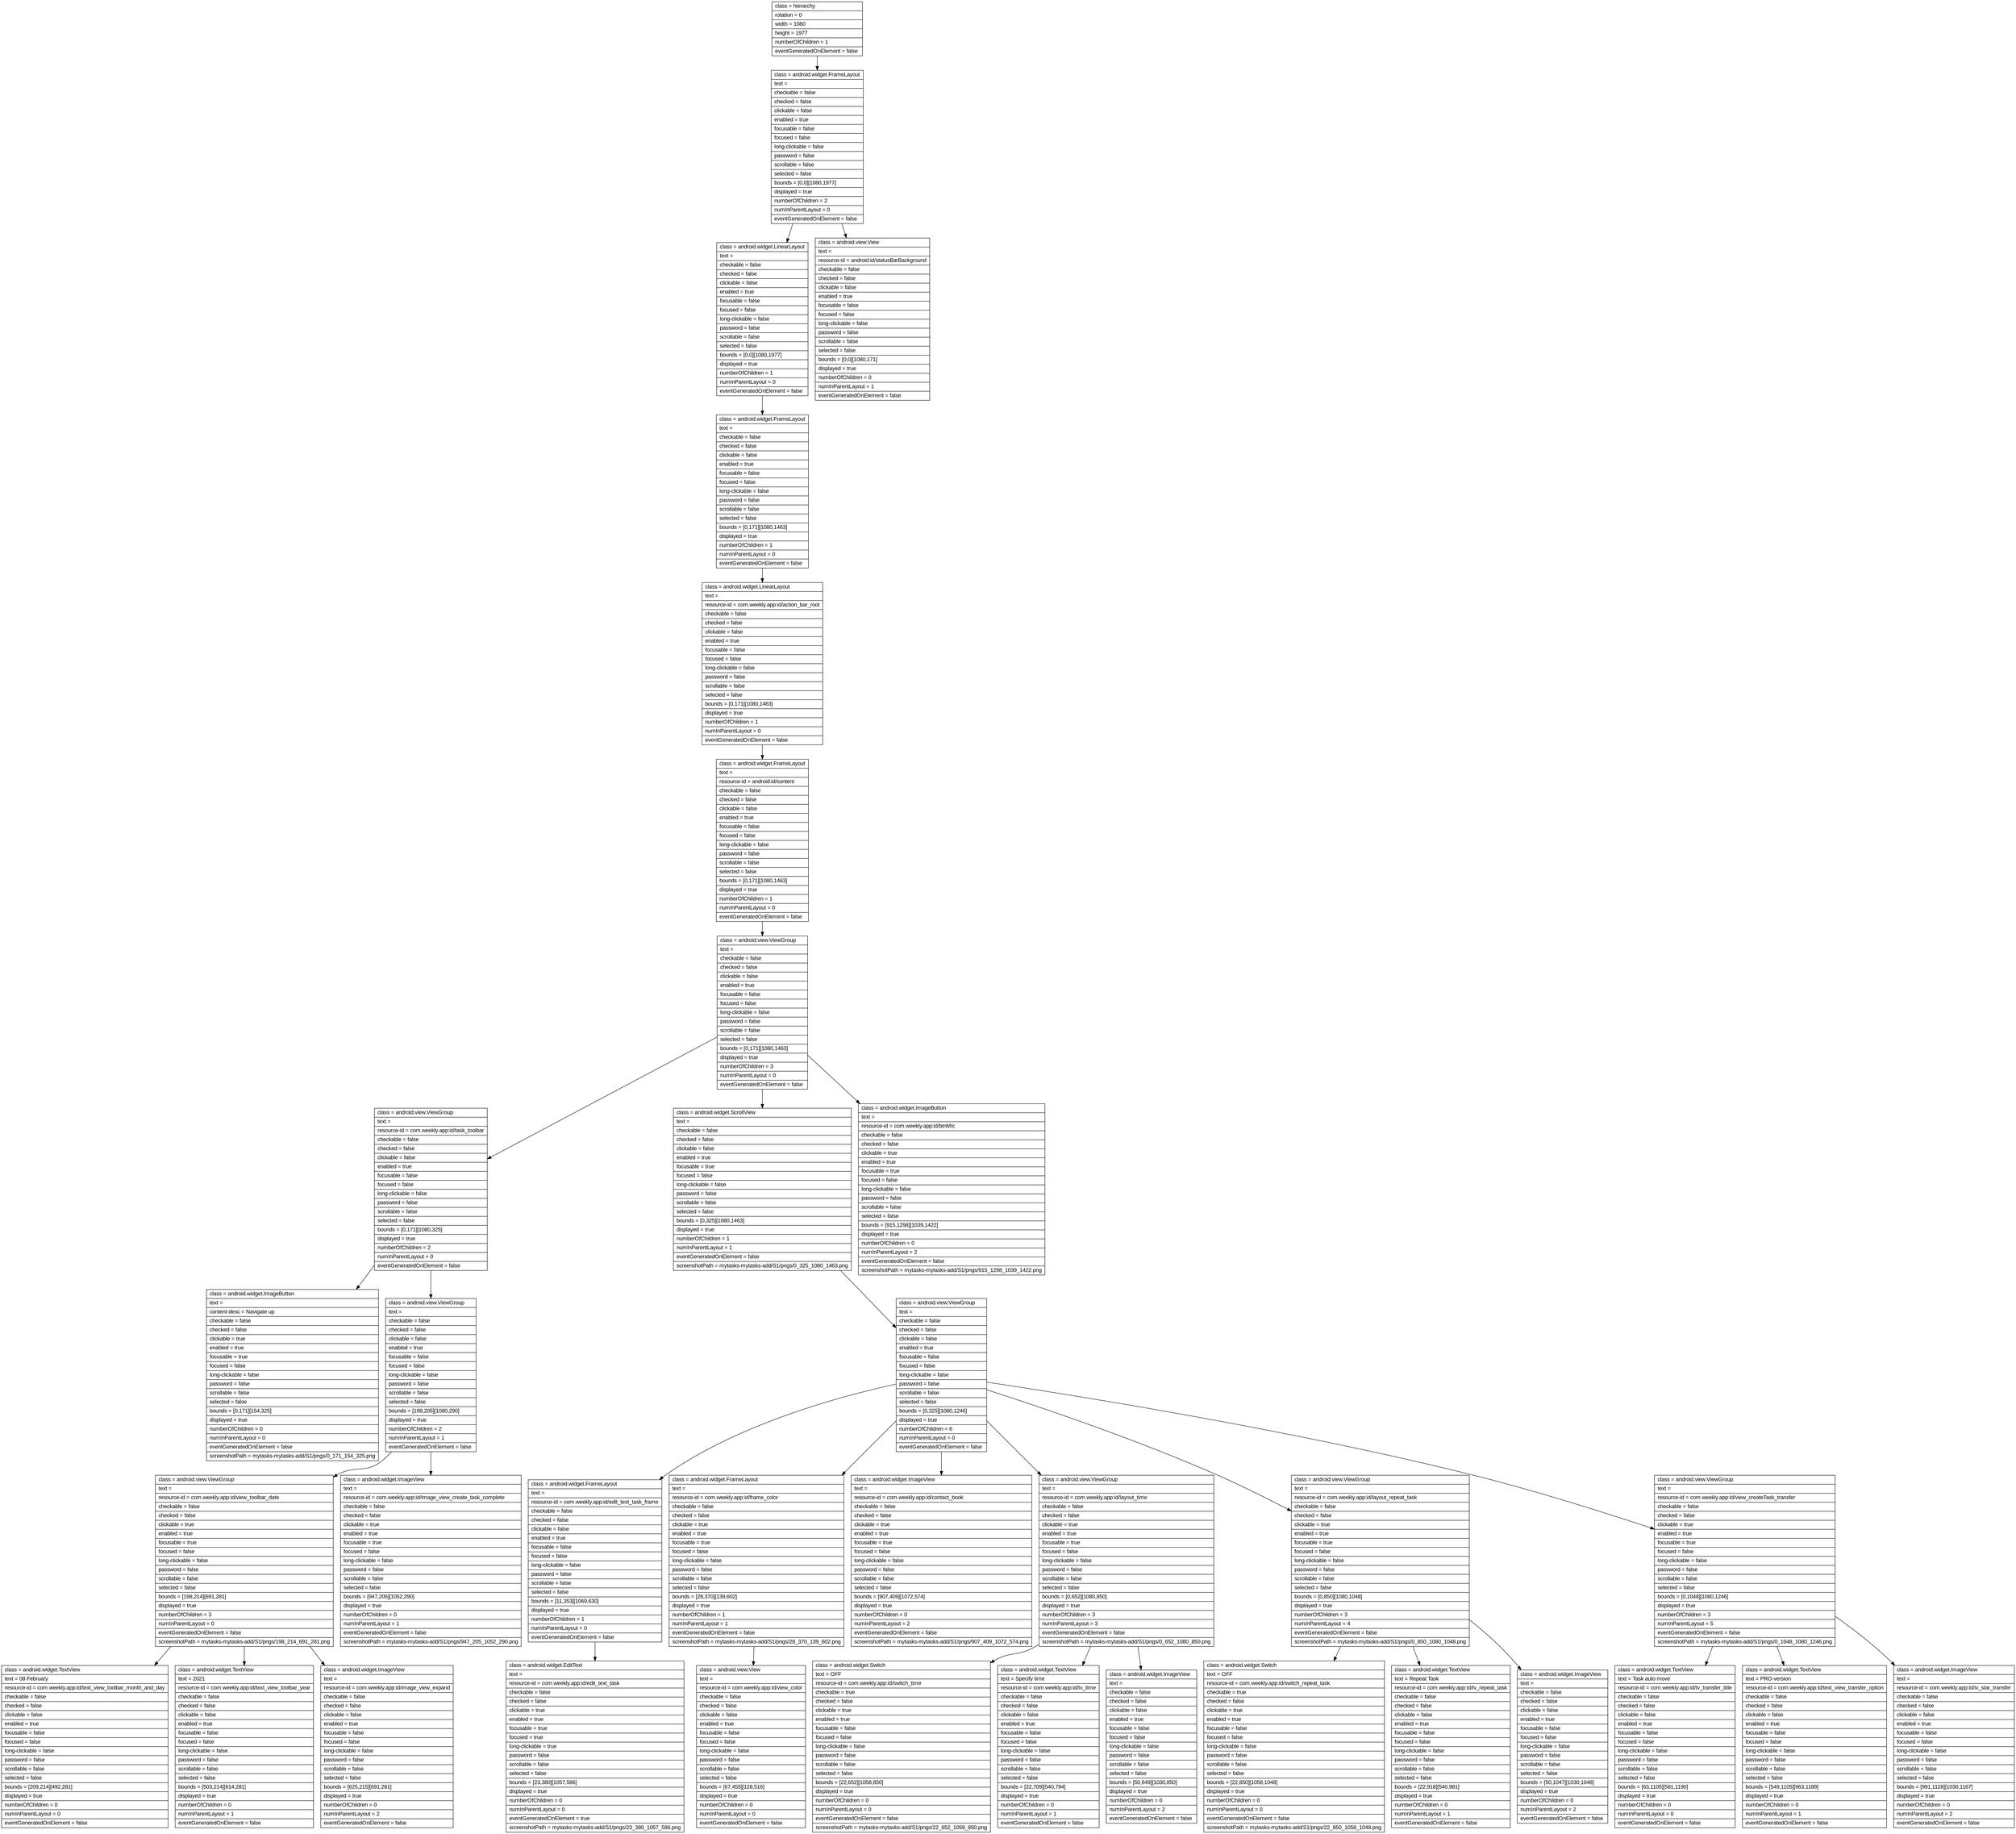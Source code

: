 digraph Layout {

	node [shape=record fontname=Arial];

	0	[label="{class = hierarchy\l|rotation = 0\l|width = 1080\l|height = 1977\l|numberOfChildren = 1\l|eventGeneratedOnElement = false \l}"]
	1	[label="{class = android.widget.FrameLayout\l|text = \l|checkable = false\l|checked = false\l|clickable = false\l|enabled = true\l|focusable = false\l|focused = false\l|long-clickable = false\l|password = false\l|scrollable = false\l|selected = false\l|bounds = [0,0][1080,1977]\l|displayed = true\l|numberOfChildren = 2\l|numInParentLayout = 0\l|eventGeneratedOnElement = false \l}"]
	2	[label="{class = android.widget.LinearLayout\l|text = \l|checkable = false\l|checked = false\l|clickable = false\l|enabled = true\l|focusable = false\l|focused = false\l|long-clickable = false\l|password = false\l|scrollable = false\l|selected = false\l|bounds = [0,0][1080,1977]\l|displayed = true\l|numberOfChildren = 1\l|numInParentLayout = 0\l|eventGeneratedOnElement = false \l}"]
	3	[label="{class = android.view.View\l|text = \l|resource-id = android:id/statusBarBackground\l|checkable = false\l|checked = false\l|clickable = false\l|enabled = true\l|focusable = false\l|focused = false\l|long-clickable = false\l|password = false\l|scrollable = false\l|selected = false\l|bounds = [0,0][1080,171]\l|displayed = true\l|numberOfChildren = 0\l|numInParentLayout = 1\l|eventGeneratedOnElement = false \l}"]
	4	[label="{class = android.widget.FrameLayout\l|text = \l|checkable = false\l|checked = false\l|clickable = false\l|enabled = true\l|focusable = false\l|focused = false\l|long-clickable = false\l|password = false\l|scrollable = false\l|selected = false\l|bounds = [0,171][1080,1463]\l|displayed = true\l|numberOfChildren = 1\l|numInParentLayout = 0\l|eventGeneratedOnElement = false \l}"]
	5	[label="{class = android.widget.LinearLayout\l|text = \l|resource-id = com.weekly.app:id/action_bar_root\l|checkable = false\l|checked = false\l|clickable = false\l|enabled = true\l|focusable = false\l|focused = false\l|long-clickable = false\l|password = false\l|scrollable = false\l|selected = false\l|bounds = [0,171][1080,1463]\l|displayed = true\l|numberOfChildren = 1\l|numInParentLayout = 0\l|eventGeneratedOnElement = false \l}"]
	6	[label="{class = android.widget.FrameLayout\l|text = \l|resource-id = android:id/content\l|checkable = false\l|checked = false\l|clickable = false\l|enabled = true\l|focusable = false\l|focused = false\l|long-clickable = false\l|password = false\l|scrollable = false\l|selected = false\l|bounds = [0,171][1080,1463]\l|displayed = true\l|numberOfChildren = 1\l|numInParentLayout = 0\l|eventGeneratedOnElement = false \l}"]
	7	[label="{class = android.view.ViewGroup\l|text = \l|checkable = false\l|checked = false\l|clickable = false\l|enabled = true\l|focusable = false\l|focused = false\l|long-clickable = false\l|password = false\l|scrollable = false\l|selected = false\l|bounds = [0,171][1080,1463]\l|displayed = true\l|numberOfChildren = 3\l|numInParentLayout = 0\l|eventGeneratedOnElement = false \l}"]
	8	[label="{class = android.view.ViewGroup\l|text = \l|resource-id = com.weekly.app:id/task_toolbar\l|checkable = false\l|checked = false\l|clickable = false\l|enabled = true\l|focusable = false\l|focused = false\l|long-clickable = false\l|password = false\l|scrollable = false\l|selected = false\l|bounds = [0,171][1080,325]\l|displayed = true\l|numberOfChildren = 2\l|numInParentLayout = 0\l|eventGeneratedOnElement = false \l}"]
	9	[label="{class = android.widget.ScrollView\l|text = \l|checkable = false\l|checked = false\l|clickable = false\l|enabled = true\l|focusable = true\l|focused = false\l|long-clickable = false\l|password = false\l|scrollable = false\l|selected = false\l|bounds = [0,325][1080,1463]\l|displayed = true\l|numberOfChildren = 1\l|numInParentLayout = 1\l|eventGeneratedOnElement = false \l|screenshotPath = mytasks-mytasks-add/S1/pngs/0_325_1080_1463.png\l}"]
	10	[label="{class = android.widget.ImageButton\l|text = \l|resource-id = com.weekly.app:id/btnMic\l|checkable = false\l|checked = false\l|clickable = true\l|enabled = true\l|focusable = true\l|focused = false\l|long-clickable = false\l|password = false\l|scrollable = false\l|selected = false\l|bounds = [915,1298][1039,1422]\l|displayed = true\l|numberOfChildren = 0\l|numInParentLayout = 2\l|eventGeneratedOnElement = false \l|screenshotPath = mytasks-mytasks-add/S1/pngs/915_1298_1039_1422.png\l}"]
	11	[label="{class = android.widget.ImageButton\l|text = \l|content-desc = Navigate up\l|checkable = false\l|checked = false\l|clickable = true\l|enabled = true\l|focusable = true\l|focused = false\l|long-clickable = false\l|password = false\l|scrollable = false\l|selected = false\l|bounds = [0,171][154,325]\l|displayed = true\l|numberOfChildren = 0\l|numInParentLayout = 0\l|eventGeneratedOnElement = false \l|screenshotPath = mytasks-mytasks-add/S1/pngs/0_171_154_325.png\l}"]
	12	[label="{class = android.view.ViewGroup\l|text = \l|checkable = false\l|checked = false\l|clickable = false\l|enabled = true\l|focusable = false\l|focused = false\l|long-clickable = false\l|password = false\l|scrollable = false\l|selected = false\l|bounds = [198,205][1080,290]\l|displayed = true\l|numberOfChildren = 2\l|numInParentLayout = 1\l|eventGeneratedOnElement = false \l}"]
	13	[label="{class = android.view.ViewGroup\l|text = \l|checkable = false\l|checked = false\l|clickable = false\l|enabled = true\l|focusable = false\l|focused = false\l|long-clickable = false\l|password = false\l|scrollable = false\l|selected = false\l|bounds = [0,325][1080,1246]\l|displayed = true\l|numberOfChildren = 6\l|numInParentLayout = 0\l|eventGeneratedOnElement = false \l}"]
	14	[label="{class = android.view.ViewGroup\l|text = \l|resource-id = com.weekly.app:id/view_toolbar_date\l|checkable = false\l|checked = false\l|clickable = true\l|enabled = true\l|focusable = true\l|focused = false\l|long-clickable = false\l|password = false\l|scrollable = false\l|selected = false\l|bounds = [198,214][691,281]\l|displayed = true\l|numberOfChildren = 3\l|numInParentLayout = 0\l|eventGeneratedOnElement = false \l|screenshotPath = mytasks-mytasks-add/S1/pngs/198_214_691_281.png\l}"]
	15	[label="{class = android.widget.ImageView\l|text = \l|resource-id = com.weekly.app:id/image_view_create_task_complete\l|checkable = false\l|checked = false\l|clickable = true\l|enabled = true\l|focusable = true\l|focused = false\l|long-clickable = false\l|password = false\l|scrollable = false\l|selected = false\l|bounds = [947,205][1052,290]\l|displayed = true\l|numberOfChildren = 0\l|numInParentLayout = 1\l|eventGeneratedOnElement = false \l|screenshotPath = mytasks-mytasks-add/S1/pngs/947_205_1052_290.png\l}"]
	16	[label="{class = android.widget.FrameLayout\l|text = \l|resource-id = com.weekly.app:id/edit_text_task_frame\l|checkable = false\l|checked = false\l|clickable = false\l|enabled = true\l|focusable = false\l|focused = false\l|long-clickable = false\l|password = false\l|scrollable = false\l|selected = false\l|bounds = [11,353][1069,630]\l|displayed = true\l|numberOfChildren = 1\l|numInParentLayout = 0\l|eventGeneratedOnElement = false \l}"]
	17	[label="{class = android.widget.FrameLayout\l|text = \l|resource-id = com.weekly.app:id/frame_color\l|checkable = false\l|checked = false\l|clickable = true\l|enabled = true\l|focusable = true\l|focused = false\l|long-clickable = false\l|password = false\l|scrollable = false\l|selected = false\l|bounds = [28,370][139,602]\l|displayed = true\l|numberOfChildren = 1\l|numInParentLayout = 1\l|eventGeneratedOnElement = false \l|screenshotPath = mytasks-mytasks-add/S1/pngs/28_370_139_602.png\l}"]
	18	[label="{class = android.widget.ImageView\l|text = \l|resource-id = com.weekly.app:id/contact_book\l|checkable = false\l|checked = false\l|clickable = true\l|enabled = true\l|focusable = true\l|focused = false\l|long-clickable = false\l|password = false\l|scrollable = false\l|selected = false\l|bounds = [907,409][1072,574]\l|displayed = true\l|numberOfChildren = 0\l|numInParentLayout = 2\l|eventGeneratedOnElement = false \l|screenshotPath = mytasks-mytasks-add/S1/pngs/907_409_1072_574.png\l}"]
	19	[label="{class = android.view.ViewGroup\l|text = \l|resource-id = com.weekly.app:id/layout_time\l|checkable = false\l|checked = false\l|clickable = true\l|enabled = true\l|focusable = true\l|focused = false\l|long-clickable = false\l|password = false\l|scrollable = false\l|selected = false\l|bounds = [0,652][1080,850]\l|displayed = true\l|numberOfChildren = 3\l|numInParentLayout = 3\l|eventGeneratedOnElement = false \l|screenshotPath = mytasks-mytasks-add/S1/pngs/0_652_1080_850.png\l}"]
	20	[label="{class = android.view.ViewGroup\l|text = \l|resource-id = com.weekly.app:id/layout_repeat_task\l|checkable = false\l|checked = false\l|clickable = true\l|enabled = true\l|focusable = true\l|focused = false\l|long-clickable = false\l|password = false\l|scrollable = false\l|selected = false\l|bounds = [0,850][1080,1048]\l|displayed = true\l|numberOfChildren = 3\l|numInParentLayout = 4\l|eventGeneratedOnElement = false \l|screenshotPath = mytasks-mytasks-add/S1/pngs/0_850_1080_1048.png\l}"]
	21	[label="{class = android.view.ViewGroup\l|text = \l|resource-id = com.weekly.app:id/view_createTask_transfer\l|checkable = false\l|checked = false\l|clickable = true\l|enabled = true\l|focusable = true\l|focused = false\l|long-clickable = false\l|password = false\l|scrollable = false\l|selected = false\l|bounds = [0,1048][1080,1246]\l|displayed = true\l|numberOfChildren = 3\l|numInParentLayout = 5\l|eventGeneratedOnElement = false \l|screenshotPath = mytasks-mytasks-add/S1/pngs/0_1048_1080_1246.png\l}"]
	22	[label="{class = android.widget.TextView\l|text = 08 February\l|resource-id = com.weekly.app:id/text_view_toolbar_month_and_day\l|checkable = false\l|checked = false\l|clickable = false\l|enabled = true\l|focusable = false\l|focused = false\l|long-clickable = false\l|password = false\l|scrollable = false\l|selected = false\l|bounds = [209,214][492,281]\l|displayed = true\l|numberOfChildren = 0\l|numInParentLayout = 0\l|eventGeneratedOnElement = false \l}"]
	23	[label="{class = android.widget.TextView\l|text = 2021\l|resource-id = com.weekly.app:id/text_view_toolbar_year\l|checkable = false\l|checked = false\l|clickable = false\l|enabled = true\l|focusable = false\l|focused = false\l|long-clickable = false\l|password = false\l|scrollable = false\l|selected = false\l|bounds = [503,214][614,281]\l|displayed = true\l|numberOfChildren = 0\l|numInParentLayout = 1\l|eventGeneratedOnElement = false \l}"]
	24	[label="{class = android.widget.ImageView\l|text = \l|resource-id = com.weekly.app:id/image_view_expand\l|checkable = false\l|checked = false\l|clickable = false\l|enabled = true\l|focusable = false\l|focused = false\l|long-clickable = false\l|password = false\l|scrollable = false\l|selected = false\l|bounds = [625,215][691,281]\l|displayed = true\l|numberOfChildren = 0\l|numInParentLayout = 2\l|eventGeneratedOnElement = false \l}"]
	25	[label="{class = android.widget.EditText\l|text = \l|resource-id = com.weekly.app:id/edit_text_task\l|checkable = false\l|checked = false\l|clickable = true\l|enabled = true\l|focusable = true\l|focused = true\l|long-clickable = true\l|password = false\l|scrollable = false\l|selected = false\l|bounds = [23,380][1057,586]\l|displayed = true\l|numberOfChildren = 0\l|numInParentLayout = 0\l|eventGeneratedOnElement = true \l|screenshotPath = mytasks-mytasks-add/S1/pngs/23_380_1057_586.png\l}"]
	26	[label="{class = android.view.View\l|text = \l|resource-id = com.weekly.app:id/view_color\l|checkable = false\l|checked = false\l|clickable = false\l|enabled = true\l|focusable = false\l|focused = false\l|long-clickable = false\l|password = false\l|scrollable = false\l|selected = false\l|bounds = [67,455][128,516]\l|displayed = true\l|numberOfChildren = 0\l|numInParentLayout = 0\l|eventGeneratedOnElement = false \l}"]
	27	[label="{class = android.widget.Switch\l|text = OFF\l|resource-id = com.weekly.app:id/switch_time\l|checkable = true\l|checked = false\l|clickable = true\l|enabled = true\l|focusable = false\l|focused = false\l|long-clickable = false\l|password = false\l|scrollable = false\l|selected = false\l|bounds = [22,652][1058,850]\l|displayed = true\l|numberOfChildren = 0\l|numInParentLayout = 0\l|eventGeneratedOnElement = false \l|screenshotPath = mytasks-mytasks-add/S1/pngs/22_652_1058_850.png\l}"]
	28	[label="{class = android.widget.TextView\l|text = Specify time\l|resource-id = com.weekly.app:id/tv_time\l|checkable = false\l|checked = false\l|clickable = false\l|enabled = true\l|focusable = false\l|focused = false\l|long-clickable = false\l|password = false\l|scrollable = false\l|selected = false\l|bounds = [22,709][540,794]\l|displayed = true\l|numberOfChildren = 0\l|numInParentLayout = 1\l|eventGeneratedOnElement = false \l}"]
	29	[label="{class = android.widget.ImageView\l|text = \l|checkable = false\l|checked = false\l|clickable = false\l|enabled = true\l|focusable = false\l|focused = false\l|long-clickable = false\l|password = false\l|scrollable = false\l|selected = false\l|bounds = [50,849][1030,850]\l|displayed = true\l|numberOfChildren = 0\l|numInParentLayout = 2\l|eventGeneratedOnElement = false \l}"]
	30	[label="{class = android.widget.Switch\l|text = OFF\l|resource-id = com.weekly.app:id/switch_repeat_task\l|checkable = true\l|checked = false\l|clickable = true\l|enabled = true\l|focusable = false\l|focused = false\l|long-clickable = false\l|password = false\l|scrollable = false\l|selected = false\l|bounds = [22,850][1058,1048]\l|displayed = true\l|numberOfChildren = 0\l|numInParentLayout = 0\l|eventGeneratedOnElement = false \l|screenshotPath = mytasks-mytasks-add/S1/pngs/22_850_1058_1048.png\l}"]
	31	[label="{class = android.widget.TextView\l|text = Repeat Task\l|resource-id = com.weekly.app:id/tv_repeat_task\l|checkable = false\l|checked = false\l|clickable = false\l|enabled = true\l|focusable = false\l|focused = false\l|long-clickable = false\l|password = false\l|scrollable = false\l|selected = false\l|bounds = [22,918][540,981]\l|displayed = true\l|numberOfChildren = 0\l|numInParentLayout = 1\l|eventGeneratedOnElement = false \l}"]
	32	[label="{class = android.widget.ImageView\l|text = \l|checkable = false\l|checked = false\l|clickable = false\l|enabled = true\l|focusable = false\l|focused = false\l|long-clickable = false\l|password = false\l|scrollable = false\l|selected = false\l|bounds = [50,1047][1030,1048]\l|displayed = true\l|numberOfChildren = 0\l|numInParentLayout = 2\l|eventGeneratedOnElement = false \l}"]
	33	[label="{class = android.widget.TextView\l|text = Task auto move\l|resource-id = com.weekly.app:id/tv_transfer_title\l|checkable = false\l|checked = false\l|clickable = false\l|enabled = true\l|focusable = false\l|focused = false\l|long-clickable = false\l|password = false\l|scrollable = false\l|selected = false\l|bounds = [63,1105][581,1190]\l|displayed = true\l|numberOfChildren = 0\l|numInParentLayout = 0\l|eventGeneratedOnElement = false \l}"]
	34	[label="{class = android.widget.TextView\l|text = PRO-version\l|resource-id = com.weekly.app:id/text_view_transfer_option\l|checkable = false\l|checked = false\l|clickable = false\l|enabled = true\l|focusable = false\l|focused = false\l|long-clickable = false\l|password = false\l|scrollable = false\l|selected = false\l|bounds = [549,1105][963,1189]\l|displayed = true\l|numberOfChildren = 0\l|numInParentLayout = 1\l|eventGeneratedOnElement = false \l}"]
	35	[label="{class = android.widget.ImageView\l|text = \l|resource-id = com.weekly.app:id/iv_star_transfer\l|checkable = false\l|checked = false\l|clickable = false\l|enabled = true\l|focusable = false\l|focused = false\l|long-clickable = false\l|password = false\l|scrollable = false\l|selected = false\l|bounds = [991,1128][1030,1167]\l|displayed = true\l|numberOfChildren = 0\l|numInParentLayout = 2\l|eventGeneratedOnElement = false \l}"]


	0 -> 1
	1 -> 2
	1 -> 3
	2 -> 4
	4 -> 5
	5 -> 6
	6 -> 7
	7 -> 8
	7 -> 9
	7 -> 10
	8 -> 11
	8 -> 12
	9 -> 13
	12 -> 14
	12 -> 15
	13 -> 16
	13 -> 17
	13 -> 18
	13 -> 19
	13 -> 20
	13 -> 21
	14 -> 22
	14 -> 23
	14 -> 24
	16 -> 25
	17 -> 26
	19 -> 27
	19 -> 28
	19 -> 29
	20 -> 30
	20 -> 31
	20 -> 32
	21 -> 33
	21 -> 34
	21 -> 35


}